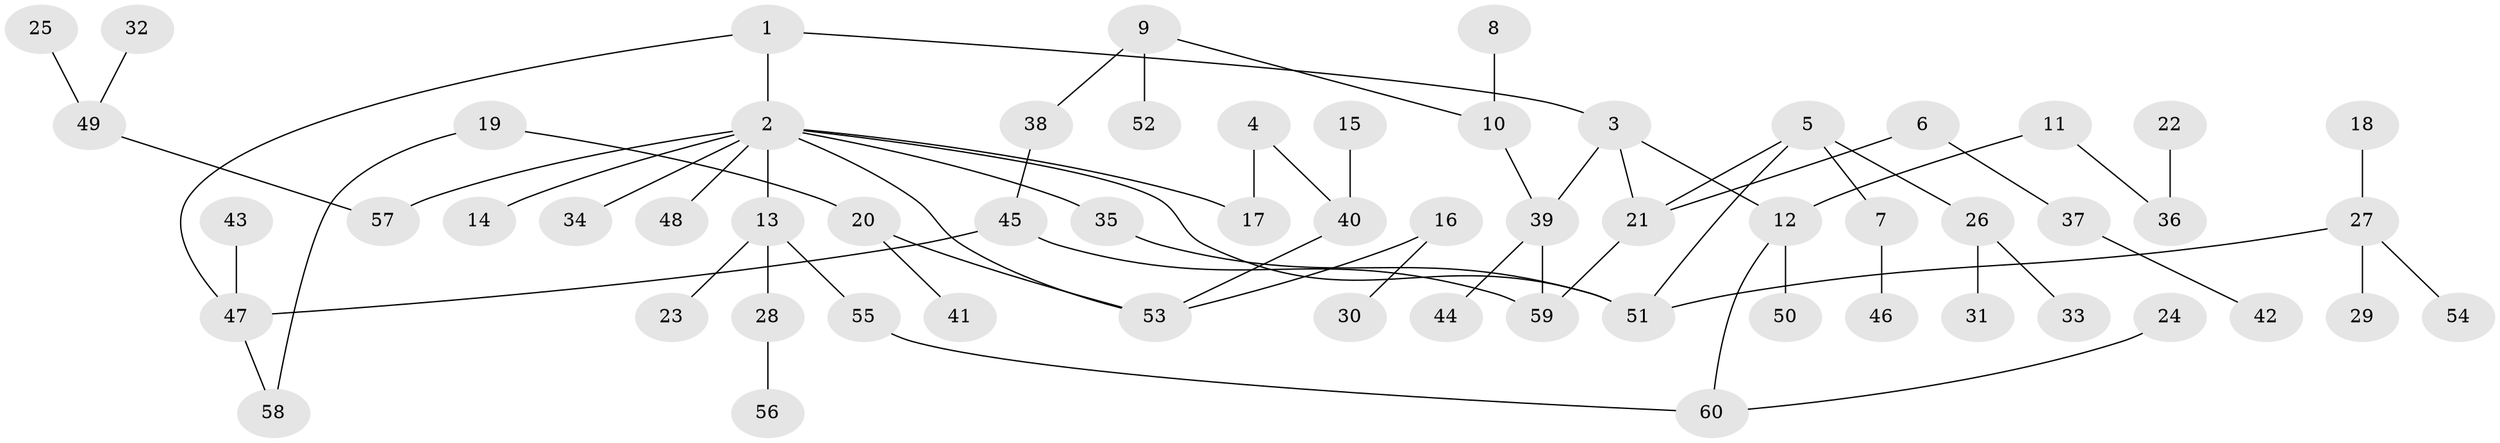 // original degree distribution, {4: 0.1, 3: 0.11666666666666667, 5: 0.05, 2: 0.325, 8: 0.008333333333333333, 1: 0.4}
// Generated by graph-tools (version 1.1) at 2025/01/03/09/25 03:01:06]
// undirected, 60 vertices, 67 edges
graph export_dot {
graph [start="1"]
  node [color=gray90,style=filled];
  1;
  2;
  3;
  4;
  5;
  6;
  7;
  8;
  9;
  10;
  11;
  12;
  13;
  14;
  15;
  16;
  17;
  18;
  19;
  20;
  21;
  22;
  23;
  24;
  25;
  26;
  27;
  28;
  29;
  30;
  31;
  32;
  33;
  34;
  35;
  36;
  37;
  38;
  39;
  40;
  41;
  42;
  43;
  44;
  45;
  46;
  47;
  48;
  49;
  50;
  51;
  52;
  53;
  54;
  55;
  56;
  57;
  58;
  59;
  60;
  1 -- 2 [weight=1.0];
  1 -- 3 [weight=1.0];
  1 -- 47 [weight=1.0];
  2 -- 13 [weight=1.0];
  2 -- 14 [weight=1.0];
  2 -- 17 [weight=1.0];
  2 -- 34 [weight=1.0];
  2 -- 35 [weight=1.0];
  2 -- 48 [weight=1.0];
  2 -- 51 [weight=1.0];
  2 -- 53 [weight=1.0];
  2 -- 57 [weight=1.0];
  3 -- 12 [weight=1.0];
  3 -- 21 [weight=1.0];
  3 -- 39 [weight=1.0];
  4 -- 17 [weight=1.0];
  4 -- 40 [weight=1.0];
  5 -- 7 [weight=1.0];
  5 -- 21 [weight=1.0];
  5 -- 26 [weight=1.0];
  5 -- 51 [weight=1.0];
  6 -- 21 [weight=1.0];
  6 -- 37 [weight=1.0];
  7 -- 46 [weight=1.0];
  8 -- 10 [weight=1.0];
  9 -- 10 [weight=1.0];
  9 -- 38 [weight=1.0];
  9 -- 52 [weight=1.0];
  10 -- 39 [weight=1.0];
  11 -- 12 [weight=1.0];
  11 -- 36 [weight=1.0];
  12 -- 50 [weight=1.0];
  12 -- 60 [weight=1.0];
  13 -- 23 [weight=1.0];
  13 -- 28 [weight=1.0];
  13 -- 55 [weight=1.0];
  15 -- 40 [weight=1.0];
  16 -- 30 [weight=1.0];
  16 -- 53 [weight=1.0];
  18 -- 27 [weight=1.0];
  19 -- 20 [weight=1.0];
  19 -- 58 [weight=1.0];
  20 -- 41 [weight=1.0];
  20 -- 53 [weight=1.0];
  21 -- 59 [weight=1.0];
  22 -- 36 [weight=1.0];
  24 -- 60 [weight=1.0];
  25 -- 49 [weight=1.0];
  26 -- 31 [weight=1.0];
  26 -- 33 [weight=1.0];
  27 -- 29 [weight=1.0];
  27 -- 51 [weight=1.0];
  27 -- 54 [weight=1.0];
  28 -- 56 [weight=1.0];
  32 -- 49 [weight=1.0];
  35 -- 51 [weight=1.0];
  37 -- 42 [weight=1.0];
  38 -- 45 [weight=1.0];
  39 -- 44 [weight=1.0];
  39 -- 59 [weight=1.0];
  40 -- 53 [weight=1.0];
  43 -- 47 [weight=1.0];
  45 -- 47 [weight=1.0];
  45 -- 59 [weight=1.0];
  47 -- 58 [weight=1.0];
  49 -- 57 [weight=1.0];
  55 -- 60 [weight=1.0];
}
